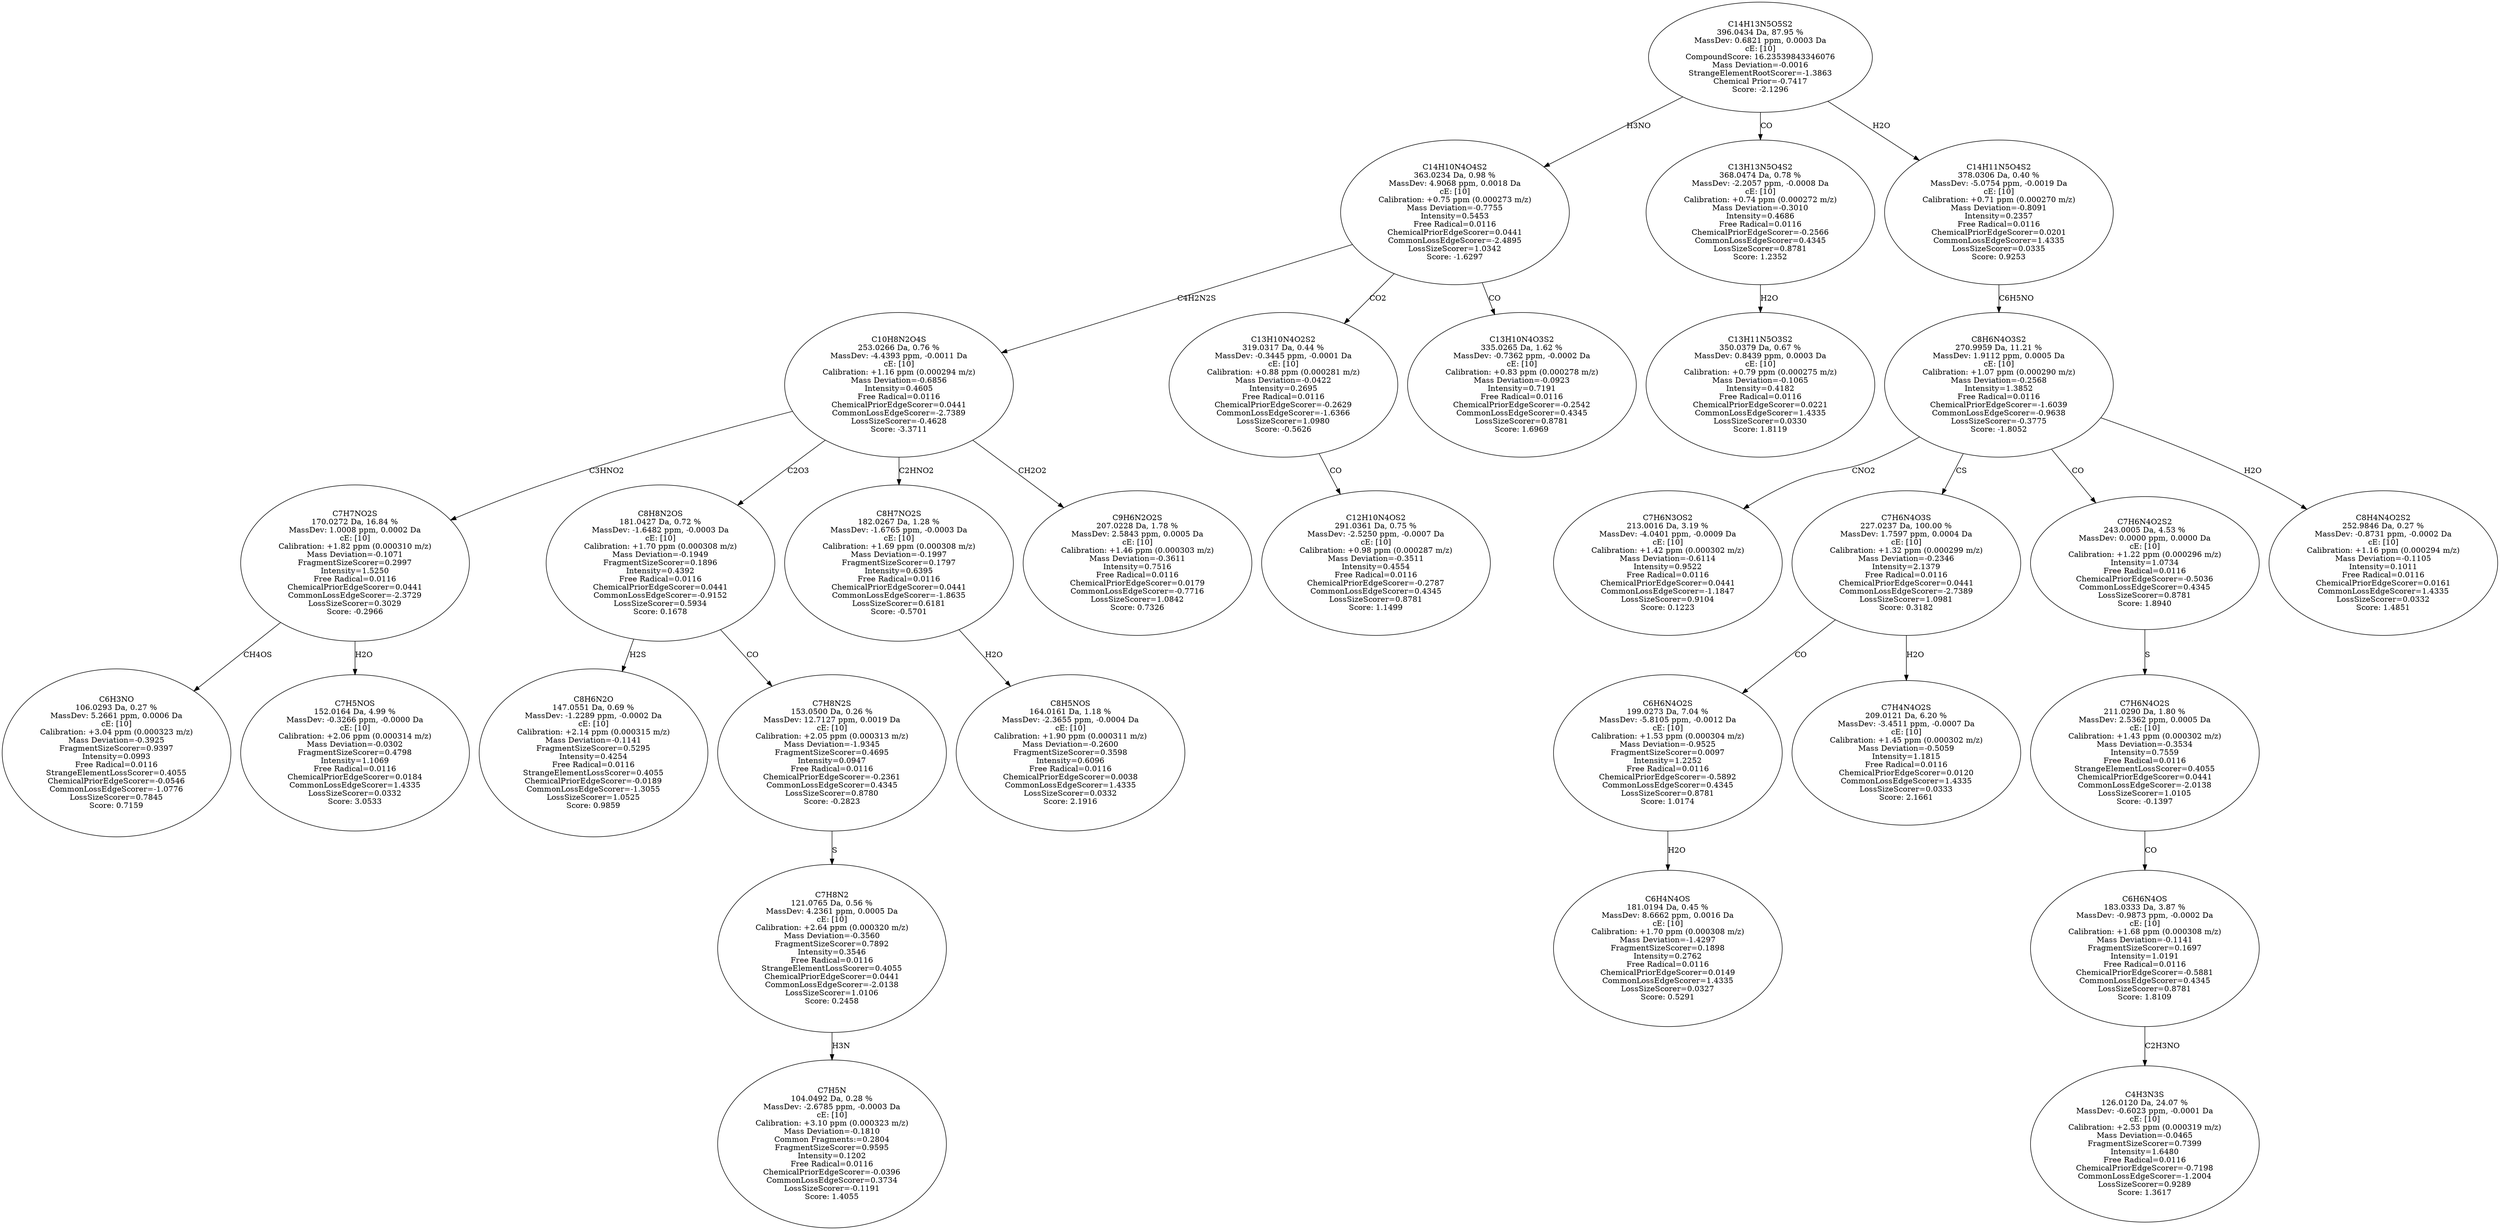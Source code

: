 strict digraph {
v1 [label="C6H3NO\n106.0293 Da, 0.27 %\nMassDev: 5.2661 ppm, 0.0006 Da\ncE: [10]\nCalibration: +3.04 ppm (0.000323 m/z)\nMass Deviation=-0.3925\nFragmentSizeScorer=0.9397\nIntensity=0.0993\nFree Radical=0.0116\nStrangeElementLossScorer=0.4055\nChemicalPriorEdgeScorer=-0.0546\nCommonLossEdgeScorer=-1.0776\nLossSizeScorer=0.7845\nScore: 0.7159"];
v2 [label="C7H5NOS\n152.0164 Da, 4.99 %\nMassDev: -0.3266 ppm, -0.0000 Da\ncE: [10]\nCalibration: +2.06 ppm (0.000314 m/z)\nMass Deviation=-0.0302\nFragmentSizeScorer=0.4798\nIntensity=1.1069\nFree Radical=0.0116\nChemicalPriorEdgeScorer=0.0184\nCommonLossEdgeScorer=1.4335\nLossSizeScorer=0.0332\nScore: 3.0533"];
v3 [label="C7H7NO2S\n170.0272 Da, 16.84 %\nMassDev: 1.0008 ppm, 0.0002 Da\ncE: [10]\nCalibration: +1.82 ppm (0.000310 m/z)\nMass Deviation=-0.1071\nFragmentSizeScorer=0.2997\nIntensity=1.5250\nFree Radical=0.0116\nChemicalPriorEdgeScorer=0.0441\nCommonLossEdgeScorer=-2.3729\nLossSizeScorer=0.3029\nScore: -0.2966"];
v4 [label="C8H6N2O\n147.0551 Da, 0.69 %\nMassDev: -1.2289 ppm, -0.0002 Da\ncE: [10]\nCalibration: +2.14 ppm (0.000315 m/z)\nMass Deviation=-0.1141\nFragmentSizeScorer=0.5295\nIntensity=0.4254\nFree Radical=0.0116\nStrangeElementLossScorer=0.4055\nChemicalPriorEdgeScorer=-0.0189\nCommonLossEdgeScorer=-1.3055\nLossSizeScorer=1.0525\nScore: 0.9859"];
v5 [label="C7H5N\n104.0492 Da, 0.28 %\nMassDev: -2.6785 ppm, -0.0003 Da\ncE: [10]\nCalibration: +3.10 ppm (0.000323 m/z)\nMass Deviation=-0.1810\nCommon Fragments:=0.2804\nFragmentSizeScorer=0.9595\nIntensity=0.1202\nFree Radical=0.0116\nChemicalPriorEdgeScorer=-0.0396\nCommonLossEdgeScorer=0.3734\nLossSizeScorer=-0.1191\nScore: 1.4055"];
v6 [label="C7H8N2\n121.0765 Da, 0.56 %\nMassDev: 4.2361 ppm, 0.0005 Da\ncE: [10]\nCalibration: +2.64 ppm (0.000320 m/z)\nMass Deviation=-0.3560\nFragmentSizeScorer=0.7892\nIntensity=0.3546\nFree Radical=0.0116\nStrangeElementLossScorer=0.4055\nChemicalPriorEdgeScorer=0.0441\nCommonLossEdgeScorer=-2.0138\nLossSizeScorer=1.0106\nScore: 0.2458"];
v7 [label="C7H8N2S\n153.0500 Da, 0.26 %\nMassDev: 12.7127 ppm, 0.0019 Da\ncE: [10]\nCalibration: +2.05 ppm (0.000313 m/z)\nMass Deviation=-1.9345\nFragmentSizeScorer=0.4695\nIntensity=0.0947\nFree Radical=0.0116\nChemicalPriorEdgeScorer=-0.2361\nCommonLossEdgeScorer=0.4345\nLossSizeScorer=0.8780\nScore: -0.2823"];
v8 [label="C8H8N2OS\n181.0427 Da, 0.72 %\nMassDev: -1.6482 ppm, -0.0003 Da\ncE: [10]\nCalibration: +1.70 ppm (0.000308 m/z)\nMass Deviation=-0.1949\nFragmentSizeScorer=0.1896\nIntensity=0.4392\nFree Radical=0.0116\nChemicalPriorEdgeScorer=0.0441\nCommonLossEdgeScorer=-0.9152\nLossSizeScorer=0.5934\nScore: 0.1678"];
v9 [label="C8H5NOS\n164.0161 Da, 1.18 %\nMassDev: -2.3655 ppm, -0.0004 Da\ncE: [10]\nCalibration: +1.90 ppm (0.000311 m/z)\nMass Deviation=-0.2600\nFragmentSizeScorer=0.3598\nIntensity=0.6096\nFree Radical=0.0116\nChemicalPriorEdgeScorer=0.0038\nCommonLossEdgeScorer=1.4335\nLossSizeScorer=0.0332\nScore: 2.1916"];
v10 [label="C8H7NO2S\n182.0267 Da, 1.28 %\nMassDev: -1.6765 ppm, -0.0003 Da\ncE: [10]\nCalibration: +1.69 ppm (0.000308 m/z)\nMass Deviation=-0.1997\nFragmentSizeScorer=0.1797\nIntensity=0.6395\nFree Radical=0.0116\nChemicalPriorEdgeScorer=0.0441\nCommonLossEdgeScorer=-1.8635\nLossSizeScorer=0.6181\nScore: -0.5701"];
v11 [label="C9H6N2O2S\n207.0228 Da, 1.78 %\nMassDev: 2.5843 ppm, 0.0005 Da\ncE: [10]\nCalibration: +1.46 ppm (0.000303 m/z)\nMass Deviation=-0.3611\nIntensity=0.7516\nFree Radical=0.0116\nChemicalPriorEdgeScorer=0.0179\nCommonLossEdgeScorer=-0.7716\nLossSizeScorer=1.0842\nScore: 0.7326"];
v12 [label="C10H8N2O4S\n253.0266 Da, 0.76 %\nMassDev: -4.4393 ppm, -0.0011 Da\ncE: [10]\nCalibration: +1.16 ppm (0.000294 m/z)\nMass Deviation=-0.6856\nIntensity=0.4605\nFree Radical=0.0116\nChemicalPriorEdgeScorer=0.0441\nCommonLossEdgeScorer=-2.7389\nLossSizeScorer=-0.4628\nScore: -3.3711"];
v13 [label="C12H10N4OS2\n291.0361 Da, 0.75 %\nMassDev: -2.5250 ppm, -0.0007 Da\ncE: [10]\nCalibration: +0.98 ppm (0.000287 m/z)\nMass Deviation=-0.3511\nIntensity=0.4554\nFree Radical=0.0116\nChemicalPriorEdgeScorer=-0.2787\nCommonLossEdgeScorer=0.4345\nLossSizeScorer=0.8781\nScore: 1.1499"];
v14 [label="C13H10N4O2S2\n319.0317 Da, 0.44 %\nMassDev: -0.3445 ppm, -0.0001 Da\ncE: [10]\nCalibration: +0.88 ppm (0.000281 m/z)\nMass Deviation=-0.0422\nIntensity=0.2695\nFree Radical=0.0116\nChemicalPriorEdgeScorer=-0.2629\nCommonLossEdgeScorer=-1.6366\nLossSizeScorer=1.0980\nScore: -0.5626"];
v15 [label="C13H10N4O3S2\n335.0265 Da, 1.62 %\nMassDev: -0.7362 ppm, -0.0002 Da\ncE: [10]\nCalibration: +0.83 ppm (0.000278 m/z)\nMass Deviation=-0.0923\nIntensity=0.7191\nFree Radical=0.0116\nChemicalPriorEdgeScorer=-0.2542\nCommonLossEdgeScorer=0.4345\nLossSizeScorer=0.8781\nScore: 1.6969"];
v16 [label="C14H10N4O4S2\n363.0234 Da, 0.98 %\nMassDev: 4.9068 ppm, 0.0018 Da\ncE: [10]\nCalibration: +0.75 ppm (0.000273 m/z)\nMass Deviation=-0.7755\nIntensity=0.5453\nFree Radical=0.0116\nChemicalPriorEdgeScorer=0.0441\nCommonLossEdgeScorer=-2.4895\nLossSizeScorer=1.0342\nScore: -1.6297"];
v17 [label="C13H11N5O3S2\n350.0379 Da, 0.67 %\nMassDev: 0.8439 ppm, 0.0003 Da\ncE: [10]\nCalibration: +0.79 ppm (0.000275 m/z)\nMass Deviation=-0.1065\nIntensity=0.4182\nFree Radical=0.0116\nChemicalPriorEdgeScorer=0.0221\nCommonLossEdgeScorer=1.4335\nLossSizeScorer=0.0330\nScore: 1.8119"];
v18 [label="C13H13N5O4S2\n368.0474 Da, 0.78 %\nMassDev: -2.2057 ppm, -0.0008 Da\ncE: [10]\nCalibration: +0.74 ppm (0.000272 m/z)\nMass Deviation=-0.3010\nIntensity=0.4686\nFree Radical=0.0116\nChemicalPriorEdgeScorer=-0.2566\nCommonLossEdgeScorer=0.4345\nLossSizeScorer=0.8781\nScore: 1.2352"];
v19 [label="C7H6N3OS2\n213.0016 Da, 3.19 %\nMassDev: -4.0401 ppm, -0.0009 Da\ncE: [10]\nCalibration: +1.42 ppm (0.000302 m/z)\nMass Deviation=-0.6114\nIntensity=0.9522\nFree Radical=0.0116\nChemicalPriorEdgeScorer=0.0441\nCommonLossEdgeScorer=-1.1847\nLossSizeScorer=0.9104\nScore: 0.1223"];
v20 [label="C6H4N4OS\n181.0194 Da, 0.45 %\nMassDev: 8.6662 ppm, 0.0016 Da\ncE: [10]\nCalibration: +1.70 ppm (0.000308 m/z)\nMass Deviation=-1.4297\nFragmentSizeScorer=0.1898\nIntensity=0.2762\nFree Radical=0.0116\nChemicalPriorEdgeScorer=0.0149\nCommonLossEdgeScorer=1.4335\nLossSizeScorer=0.0327\nScore: 0.5291"];
v21 [label="C6H6N4O2S\n199.0273 Da, 7.04 %\nMassDev: -5.8105 ppm, -0.0012 Da\ncE: [10]\nCalibration: +1.53 ppm (0.000304 m/z)\nMass Deviation=-0.9525\nFragmentSizeScorer=0.0097\nIntensity=1.2252\nFree Radical=0.0116\nChemicalPriorEdgeScorer=-0.5892\nCommonLossEdgeScorer=0.4345\nLossSizeScorer=0.8781\nScore: 1.0174"];
v22 [label="C7H4N4O2S\n209.0121 Da, 6.20 %\nMassDev: -3.4511 ppm, -0.0007 Da\ncE: [10]\nCalibration: +1.45 ppm (0.000302 m/z)\nMass Deviation=-0.5059\nIntensity=1.1815\nFree Radical=0.0116\nChemicalPriorEdgeScorer=0.0120\nCommonLossEdgeScorer=1.4335\nLossSizeScorer=0.0333\nScore: 2.1661"];
v23 [label="C7H6N4O3S\n227.0237 Da, 100.00 %\nMassDev: 1.7597 ppm, 0.0004 Da\ncE: [10]\nCalibration: +1.32 ppm (0.000299 m/z)\nMass Deviation=-0.2346\nIntensity=2.1379\nFree Radical=0.0116\nChemicalPriorEdgeScorer=0.0441\nCommonLossEdgeScorer=-2.7389\nLossSizeScorer=1.0981\nScore: 0.3182"];
v24 [label="C4H3N3S\n126.0120 Da, 24.07 %\nMassDev: -0.6023 ppm, -0.0001 Da\ncE: [10]\nCalibration: +2.53 ppm (0.000319 m/z)\nMass Deviation=-0.0465\nFragmentSizeScorer=0.7399\nIntensity=1.6480\nFree Radical=0.0116\nChemicalPriorEdgeScorer=-0.7198\nCommonLossEdgeScorer=-1.2004\nLossSizeScorer=0.9289\nScore: 1.3617"];
v25 [label="C6H6N4OS\n183.0333 Da, 3.87 %\nMassDev: -0.9873 ppm, -0.0002 Da\ncE: [10]\nCalibration: +1.68 ppm (0.000308 m/z)\nMass Deviation=-0.1141\nFragmentSizeScorer=0.1697\nIntensity=1.0191\nFree Radical=0.0116\nChemicalPriorEdgeScorer=-0.5881\nCommonLossEdgeScorer=0.4345\nLossSizeScorer=0.8781\nScore: 1.8109"];
v26 [label="C7H6N4O2S\n211.0290 Da, 1.80 %\nMassDev: 2.5362 ppm, 0.0005 Da\ncE: [10]\nCalibration: +1.43 ppm (0.000302 m/z)\nMass Deviation=-0.3534\nIntensity=0.7559\nFree Radical=0.0116\nStrangeElementLossScorer=0.4055\nChemicalPriorEdgeScorer=0.0441\nCommonLossEdgeScorer=-2.0138\nLossSizeScorer=1.0105\nScore: -0.1397"];
v27 [label="C7H6N4O2S2\n243.0005 Da, 4.53 %\nMassDev: 0.0000 ppm, 0.0000 Da\ncE: [10]\nCalibration: +1.22 ppm (0.000296 m/z)\nIntensity=1.0734\nFree Radical=0.0116\nChemicalPriorEdgeScorer=-0.5036\nCommonLossEdgeScorer=0.4345\nLossSizeScorer=0.8781\nScore: 1.8940"];
v28 [label="C8H4N4O2S2\n252.9846 Da, 0.27 %\nMassDev: -0.8731 ppm, -0.0002 Da\ncE: [10]\nCalibration: +1.16 ppm (0.000294 m/z)\nMass Deviation=-0.1105\nIntensity=0.1011\nFree Radical=0.0116\nChemicalPriorEdgeScorer=0.0161\nCommonLossEdgeScorer=1.4335\nLossSizeScorer=0.0332\nScore: 1.4851"];
v29 [label="C8H6N4O3S2\n270.9959 Da, 11.21 %\nMassDev: 1.9112 ppm, 0.0005 Da\ncE: [10]\nCalibration: +1.07 ppm (0.000290 m/z)\nMass Deviation=-0.2568\nIntensity=1.3852\nFree Radical=0.0116\nChemicalPriorEdgeScorer=-1.6039\nCommonLossEdgeScorer=-0.9638\nLossSizeScorer=-0.3775\nScore: -1.8052"];
v30 [label="C14H11N5O4S2\n378.0306 Da, 0.40 %\nMassDev: -5.0754 ppm, -0.0019 Da\ncE: [10]\nCalibration: +0.71 ppm (0.000270 m/z)\nMass Deviation=-0.8091\nIntensity=0.2357\nFree Radical=0.0116\nChemicalPriorEdgeScorer=0.0201\nCommonLossEdgeScorer=1.4335\nLossSizeScorer=0.0335\nScore: 0.9253"];
v31 [label="C14H13N5O5S2\n396.0434 Da, 87.95 %\nMassDev: 0.6821 ppm, 0.0003 Da\ncE: [10]\nCompoundScore: 16.23539843346076\nMass Deviation=-0.0016\nStrangeElementRootScorer=-1.3863\nChemical Prior=-0.7417\nScore: -2.1296"];
v3 -> v1 [label="CH4OS"];
v3 -> v2 [label="H2O"];
v12 -> v3 [label="C3HNO2"];
v8 -> v4 [label="H2S"];
v6 -> v5 [label="H3N"];
v7 -> v6 [label="S"];
v8 -> v7 [label="CO"];
v12 -> v8 [label="C2O3"];
v10 -> v9 [label="H2O"];
v12 -> v10 [label="C2HNO2"];
v12 -> v11 [label="CH2O2"];
v16 -> v12 [label="C4H2N2S"];
v14 -> v13 [label="CO"];
v16 -> v14 [label="CO2"];
v16 -> v15 [label="CO"];
v31 -> v16 [label="H3NO"];
v18 -> v17 [label="H2O"];
v31 -> v18 [label="CO"];
v29 -> v19 [label="CNO2"];
v21 -> v20 [label="H2O"];
v23 -> v21 [label="CO"];
v23 -> v22 [label="H2O"];
v29 -> v23 [label="CS"];
v25 -> v24 [label="C2H3NO"];
v26 -> v25 [label="CO"];
v27 -> v26 [label="S"];
v29 -> v27 [label="CO"];
v29 -> v28 [label="H2O"];
v30 -> v29 [label="C6H5NO"];
v31 -> v30 [label="H2O"];
}